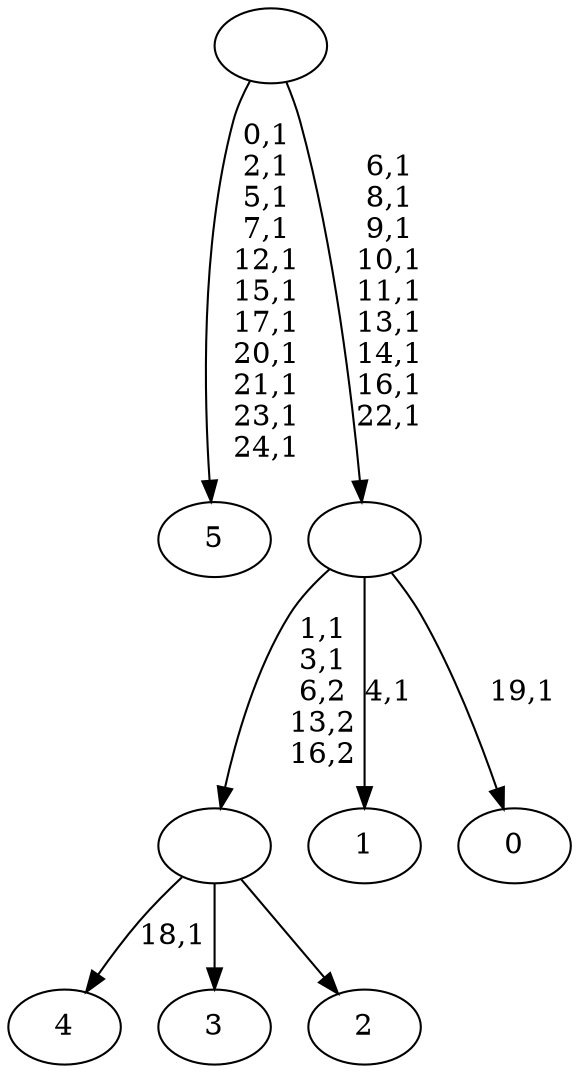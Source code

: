digraph T {
	31 [label="5"]
	19 [label="4"]
	17 [label="3"]
	16 [label="2"]
	15 [label=""]
	13 [label="1"]
	11 [label="0"]
	9 [label=""]
	0 [label=""]
	15 -> 19 [label="18,1"]
	15 -> 17 [label=""]
	15 -> 16 [label=""]
	9 -> 11 [label="19,1"]
	9 -> 13 [label="4,1"]
	9 -> 15 [label="1,1\n3,1\n6,2\n13,2\n16,2"]
	0 -> 9 [label="6,1\n8,1\n9,1\n10,1\n11,1\n13,1\n14,1\n16,1\n22,1"]
	0 -> 31 [label="0,1\n2,1\n5,1\n7,1\n12,1\n15,1\n17,1\n20,1\n21,1\n23,1\n24,1"]
}
